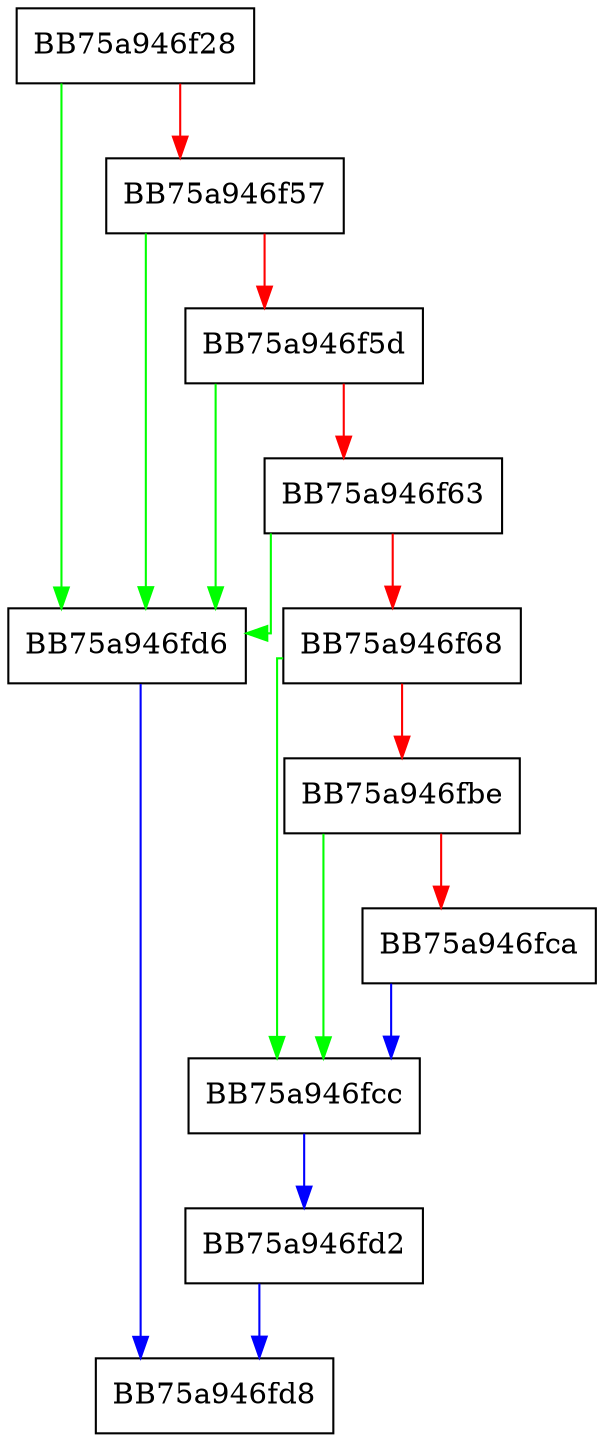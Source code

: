 digraph delete_old_cfi_models {
  node [shape="box"];
  graph [splines=ortho];
  BB75a946f28 -> BB75a946fd6 [color="green"];
  BB75a946f28 -> BB75a946f57 [color="red"];
  BB75a946f57 -> BB75a946fd6 [color="green"];
  BB75a946f57 -> BB75a946f5d [color="red"];
  BB75a946f5d -> BB75a946fd6 [color="green"];
  BB75a946f5d -> BB75a946f63 [color="red"];
  BB75a946f63 -> BB75a946fd6 [color="green"];
  BB75a946f63 -> BB75a946f68 [color="red"];
  BB75a946f68 -> BB75a946fcc [color="green"];
  BB75a946f68 -> BB75a946fbe [color="red"];
  BB75a946fbe -> BB75a946fcc [color="green"];
  BB75a946fbe -> BB75a946fca [color="red"];
  BB75a946fca -> BB75a946fcc [color="blue"];
  BB75a946fcc -> BB75a946fd2 [color="blue"];
  BB75a946fd2 -> BB75a946fd8 [color="blue"];
  BB75a946fd6 -> BB75a946fd8 [color="blue"];
}